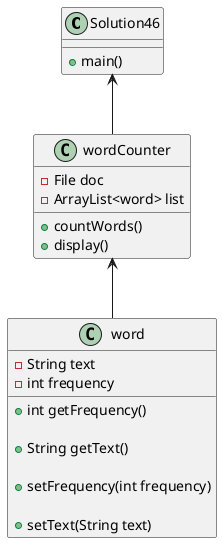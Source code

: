 @startuml
class Solution46{
+main()

}

class word{
- String text
- int frequency

+int getFrequency()

+String getText()

+ setFrequency(int frequency)

+ setText(String text)
}

class wordCounter{
- File doc
- ArrayList<word> list

+countWords()
+display()
}
Solution46 <-- wordCounter
wordCounter <-- word

@enduml